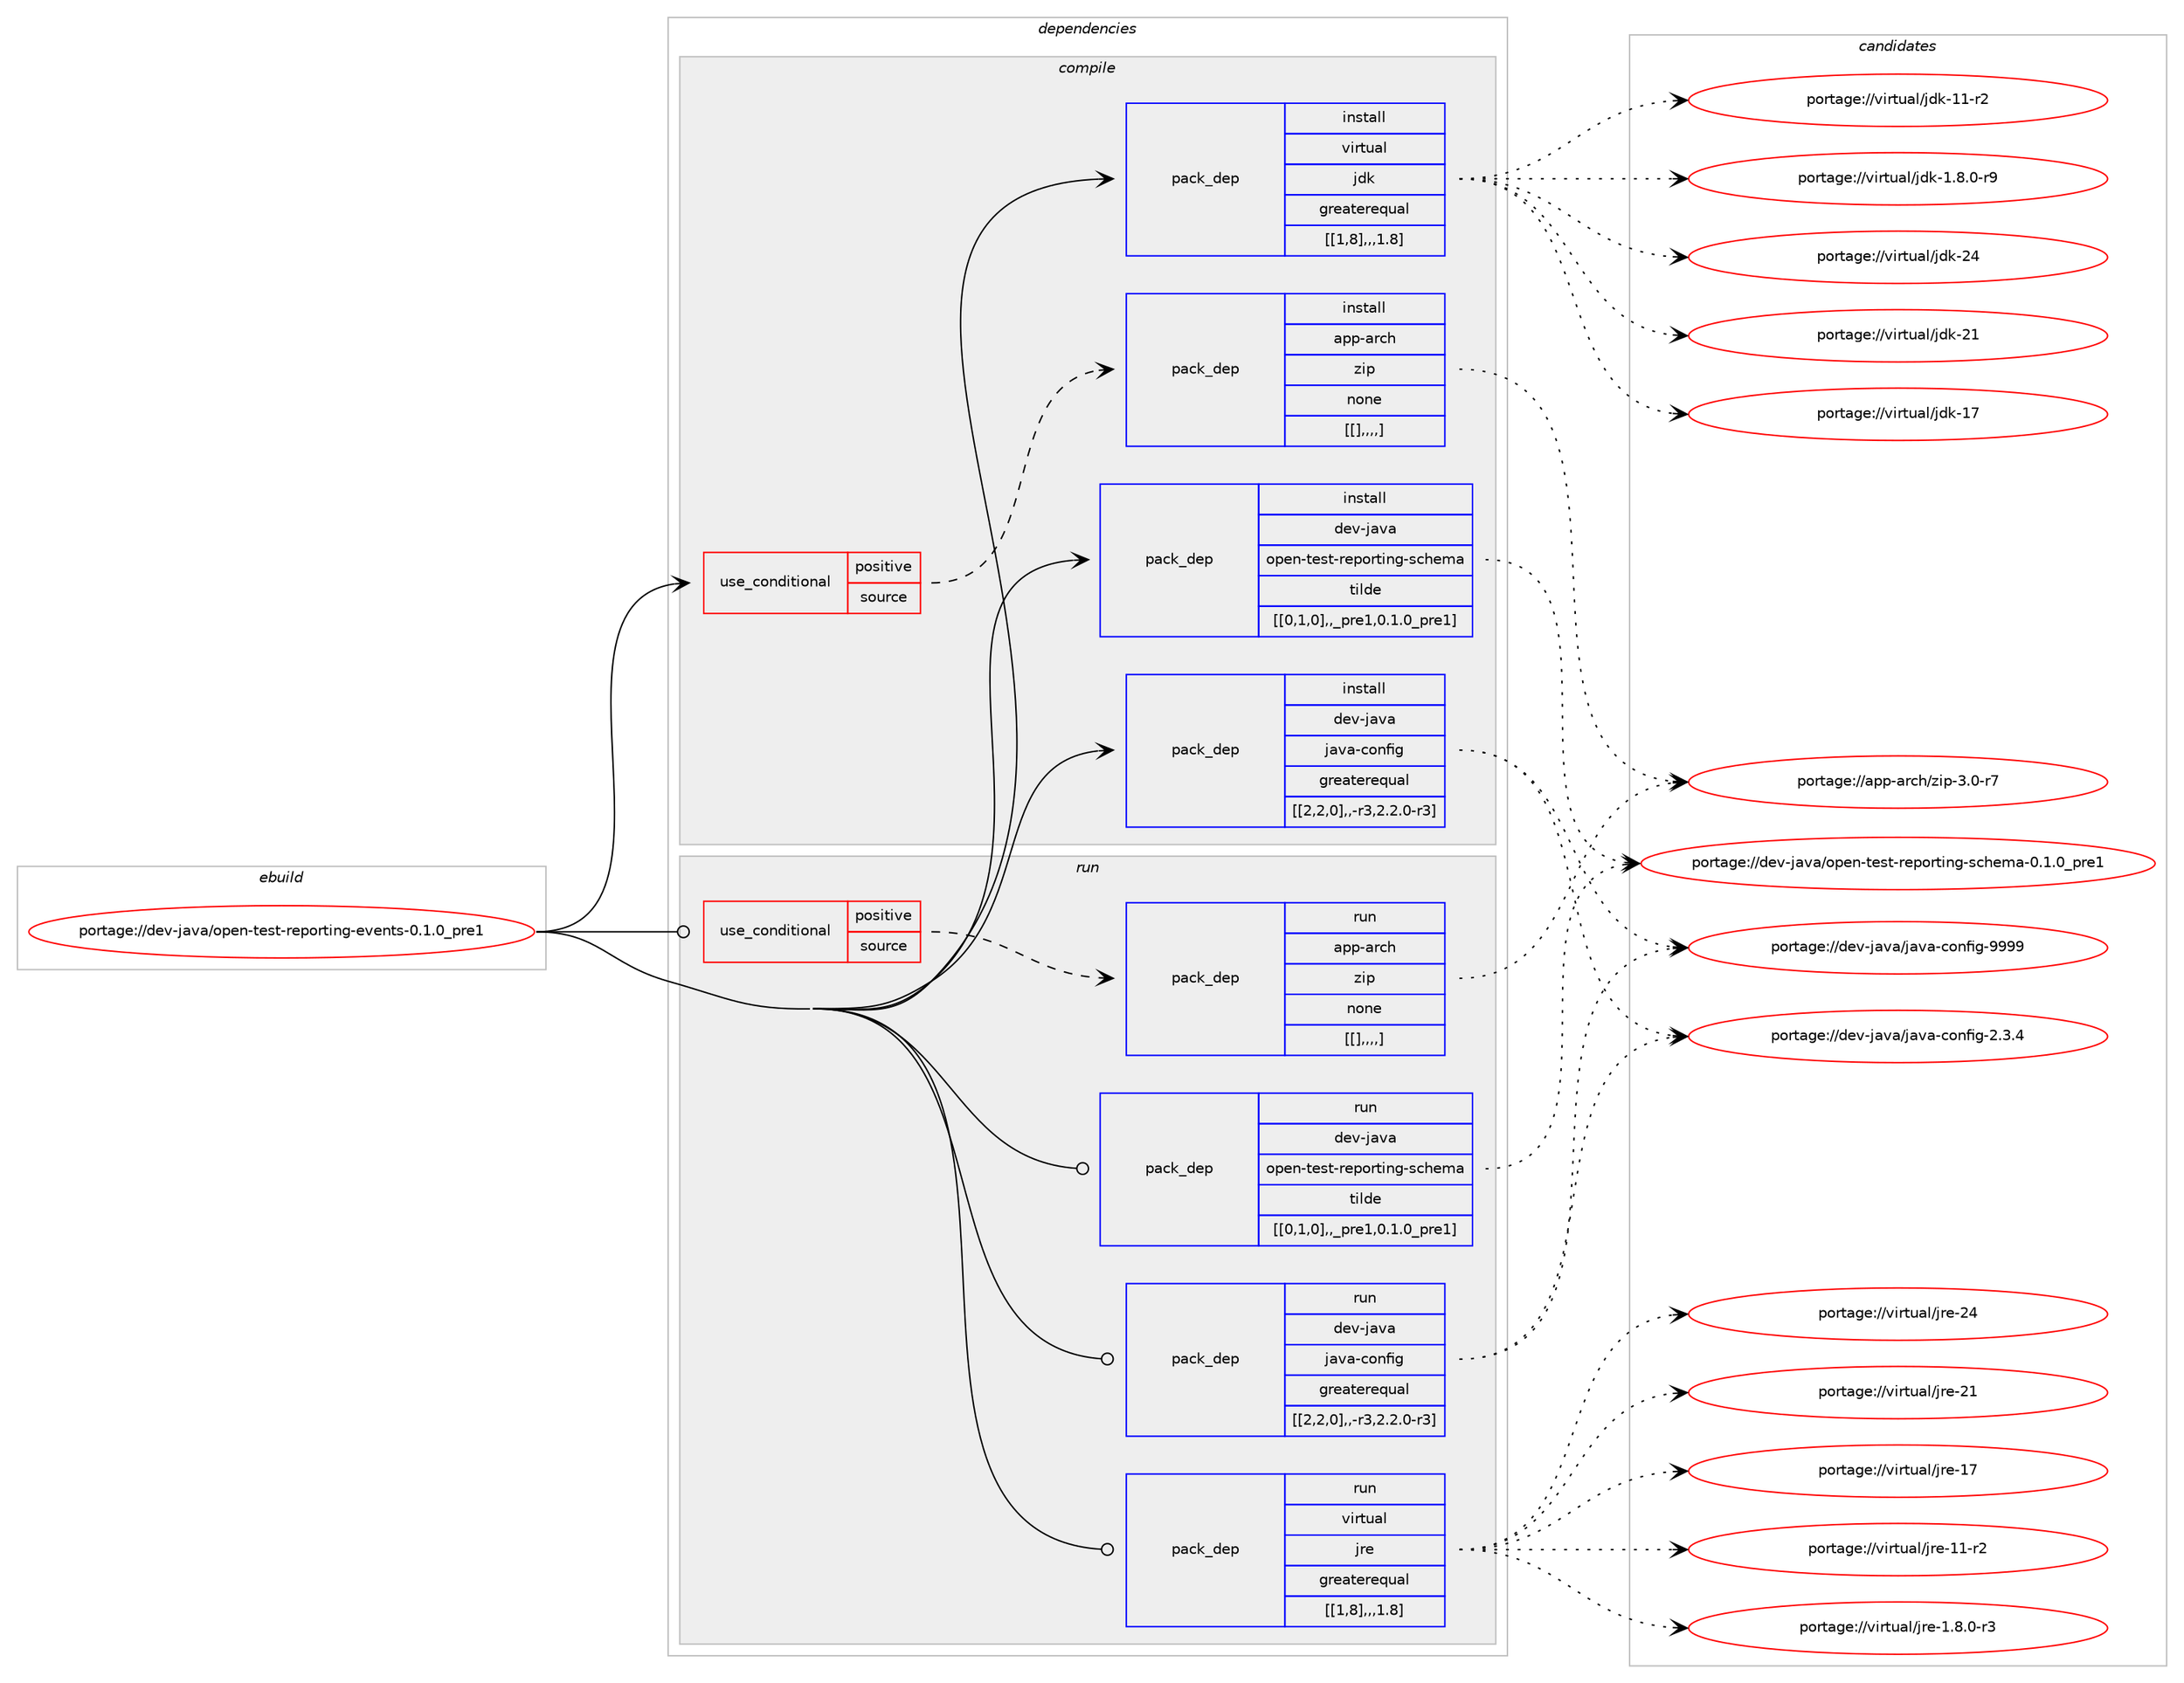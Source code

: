 digraph prolog {

# *************
# Graph options
# *************

newrank=true;
concentrate=true;
compound=true;
graph [rankdir=LR,fontname=Helvetica,fontsize=10,ranksep=1.5];#, ranksep=2.5, nodesep=0.2];
edge  [arrowhead=vee];
node  [fontname=Helvetica,fontsize=10];

# **********
# The ebuild
# **********

subgraph cluster_leftcol {
color=gray;
label=<<i>ebuild</i>>;
id [label="portage://dev-java/open-test-reporting-events-0.1.0_pre1", color=red, width=4, href="../dev-java/open-test-reporting-events-0.1.0_pre1.svg"];
}

# ****************
# The dependencies
# ****************

subgraph cluster_midcol {
color=gray;
label=<<i>dependencies</i>>;
subgraph cluster_compile {
fillcolor="#eeeeee";
style=filled;
label=<<i>compile</i>>;
subgraph cond22657 {
dependency96692 [label=<<TABLE BORDER="0" CELLBORDER="1" CELLSPACING="0" CELLPADDING="4"><TR><TD ROWSPAN="3" CELLPADDING="10">use_conditional</TD></TR><TR><TD>positive</TD></TR><TR><TD>source</TD></TR></TABLE>>, shape=none, color=red];
subgraph pack72982 {
dependency96693 [label=<<TABLE BORDER="0" CELLBORDER="1" CELLSPACING="0" CELLPADDING="4" WIDTH="220"><TR><TD ROWSPAN="6" CELLPADDING="30">pack_dep</TD></TR><TR><TD WIDTH="110">install</TD></TR><TR><TD>app-arch</TD></TR><TR><TD>zip</TD></TR><TR><TD>none</TD></TR><TR><TD>[[],,,,]</TD></TR></TABLE>>, shape=none, color=blue];
}
dependency96692:e -> dependency96693:w [weight=20,style="dashed",arrowhead="vee"];
}
id:e -> dependency96692:w [weight=20,style="solid",arrowhead="vee"];
subgraph pack72983 {
dependency96694 [label=<<TABLE BORDER="0" CELLBORDER="1" CELLSPACING="0" CELLPADDING="4" WIDTH="220"><TR><TD ROWSPAN="6" CELLPADDING="30">pack_dep</TD></TR><TR><TD WIDTH="110">install</TD></TR><TR><TD>dev-java</TD></TR><TR><TD>java-config</TD></TR><TR><TD>greaterequal</TD></TR><TR><TD>[[2,2,0],,-r3,2.2.0-r3]</TD></TR></TABLE>>, shape=none, color=blue];
}
id:e -> dependency96694:w [weight=20,style="solid",arrowhead="vee"];
subgraph pack72984 {
dependency96695 [label=<<TABLE BORDER="0" CELLBORDER="1" CELLSPACING="0" CELLPADDING="4" WIDTH="220"><TR><TD ROWSPAN="6" CELLPADDING="30">pack_dep</TD></TR><TR><TD WIDTH="110">install</TD></TR><TR><TD>dev-java</TD></TR><TR><TD>open-test-reporting-schema</TD></TR><TR><TD>tilde</TD></TR><TR><TD>[[0,1,0],,_pre1,0.1.0_pre1]</TD></TR></TABLE>>, shape=none, color=blue];
}
id:e -> dependency96695:w [weight=20,style="solid",arrowhead="vee"];
subgraph pack72985 {
dependency96696 [label=<<TABLE BORDER="0" CELLBORDER="1" CELLSPACING="0" CELLPADDING="4" WIDTH="220"><TR><TD ROWSPAN="6" CELLPADDING="30">pack_dep</TD></TR><TR><TD WIDTH="110">install</TD></TR><TR><TD>virtual</TD></TR><TR><TD>jdk</TD></TR><TR><TD>greaterequal</TD></TR><TR><TD>[[1,8],,,1.8]</TD></TR></TABLE>>, shape=none, color=blue];
}
id:e -> dependency96696:w [weight=20,style="solid",arrowhead="vee"];
}
subgraph cluster_compileandrun {
fillcolor="#eeeeee";
style=filled;
label=<<i>compile and run</i>>;
}
subgraph cluster_run {
fillcolor="#eeeeee";
style=filled;
label=<<i>run</i>>;
subgraph cond22658 {
dependency96697 [label=<<TABLE BORDER="0" CELLBORDER="1" CELLSPACING="0" CELLPADDING="4"><TR><TD ROWSPAN="3" CELLPADDING="10">use_conditional</TD></TR><TR><TD>positive</TD></TR><TR><TD>source</TD></TR></TABLE>>, shape=none, color=red];
subgraph pack72986 {
dependency96698 [label=<<TABLE BORDER="0" CELLBORDER="1" CELLSPACING="0" CELLPADDING="4" WIDTH="220"><TR><TD ROWSPAN="6" CELLPADDING="30">pack_dep</TD></TR><TR><TD WIDTH="110">run</TD></TR><TR><TD>app-arch</TD></TR><TR><TD>zip</TD></TR><TR><TD>none</TD></TR><TR><TD>[[],,,,]</TD></TR></TABLE>>, shape=none, color=blue];
}
dependency96697:e -> dependency96698:w [weight=20,style="dashed",arrowhead="vee"];
}
id:e -> dependency96697:w [weight=20,style="solid",arrowhead="odot"];
subgraph pack72987 {
dependency96699 [label=<<TABLE BORDER="0" CELLBORDER="1" CELLSPACING="0" CELLPADDING="4" WIDTH="220"><TR><TD ROWSPAN="6" CELLPADDING="30">pack_dep</TD></TR><TR><TD WIDTH="110">run</TD></TR><TR><TD>dev-java</TD></TR><TR><TD>java-config</TD></TR><TR><TD>greaterequal</TD></TR><TR><TD>[[2,2,0],,-r3,2.2.0-r3]</TD></TR></TABLE>>, shape=none, color=blue];
}
id:e -> dependency96699:w [weight=20,style="solid",arrowhead="odot"];
subgraph pack72988 {
dependency96700 [label=<<TABLE BORDER="0" CELLBORDER="1" CELLSPACING="0" CELLPADDING="4" WIDTH="220"><TR><TD ROWSPAN="6" CELLPADDING="30">pack_dep</TD></TR><TR><TD WIDTH="110">run</TD></TR><TR><TD>dev-java</TD></TR><TR><TD>open-test-reporting-schema</TD></TR><TR><TD>tilde</TD></TR><TR><TD>[[0,1,0],,_pre1,0.1.0_pre1]</TD></TR></TABLE>>, shape=none, color=blue];
}
id:e -> dependency96700:w [weight=20,style="solid",arrowhead="odot"];
subgraph pack72989 {
dependency96701 [label=<<TABLE BORDER="0" CELLBORDER="1" CELLSPACING="0" CELLPADDING="4" WIDTH="220"><TR><TD ROWSPAN="6" CELLPADDING="30">pack_dep</TD></TR><TR><TD WIDTH="110">run</TD></TR><TR><TD>virtual</TD></TR><TR><TD>jre</TD></TR><TR><TD>greaterequal</TD></TR><TR><TD>[[1,8],,,1.8]</TD></TR></TABLE>>, shape=none, color=blue];
}
id:e -> dependency96701:w [weight=20,style="solid",arrowhead="odot"];
}
}

# **************
# The candidates
# **************

subgraph cluster_choices {
rank=same;
color=gray;
label=<<i>candidates</i>>;

subgraph choice72982 {
color=black;
nodesep=1;
choice9711211245971149910447122105112455146484511455 [label="portage://app-arch/zip-3.0-r7", color=red, width=4,href="../app-arch/zip-3.0-r7.svg"];
dependency96693:e -> choice9711211245971149910447122105112455146484511455:w [style=dotted,weight="100"];
}
subgraph choice72983 {
color=black;
nodesep=1;
choice10010111845106971189747106971189745991111101021051034557575757 [label="portage://dev-java/java-config-9999", color=red, width=4,href="../dev-java/java-config-9999.svg"];
choice1001011184510697118974710697118974599111110102105103455046514652 [label="portage://dev-java/java-config-2.3.4", color=red, width=4,href="../dev-java/java-config-2.3.4.svg"];
dependency96694:e -> choice10010111845106971189747106971189745991111101021051034557575757:w [style=dotted,weight="100"];
dependency96694:e -> choice1001011184510697118974710697118974599111110102105103455046514652:w [style=dotted,weight="100"];
}
subgraph choice72984 {
color=black;
nodesep=1;
choice1001011184510697118974711111210111045116101115116451141011121111141161051101034511599104101109974548464946489511211410149 [label="portage://dev-java/open-test-reporting-schema-0.1.0_pre1", color=red, width=4,href="../dev-java/open-test-reporting-schema-0.1.0_pre1.svg"];
dependency96695:e -> choice1001011184510697118974711111210111045116101115116451141011121111141161051101034511599104101109974548464946489511211410149:w [style=dotted,weight="100"];
}
subgraph choice72985 {
color=black;
nodesep=1;
choice1181051141161179710847106100107455052 [label="portage://virtual/jdk-24", color=red, width=4,href="../virtual/jdk-24.svg"];
choice1181051141161179710847106100107455049 [label="portage://virtual/jdk-21", color=red, width=4,href="../virtual/jdk-21.svg"];
choice1181051141161179710847106100107454955 [label="portage://virtual/jdk-17", color=red, width=4,href="../virtual/jdk-17.svg"];
choice11810511411611797108471061001074549494511450 [label="portage://virtual/jdk-11-r2", color=red, width=4,href="../virtual/jdk-11-r2.svg"];
choice11810511411611797108471061001074549465646484511457 [label="portage://virtual/jdk-1.8.0-r9", color=red, width=4,href="../virtual/jdk-1.8.0-r9.svg"];
dependency96696:e -> choice1181051141161179710847106100107455052:w [style=dotted,weight="100"];
dependency96696:e -> choice1181051141161179710847106100107455049:w [style=dotted,weight="100"];
dependency96696:e -> choice1181051141161179710847106100107454955:w [style=dotted,weight="100"];
dependency96696:e -> choice11810511411611797108471061001074549494511450:w [style=dotted,weight="100"];
dependency96696:e -> choice11810511411611797108471061001074549465646484511457:w [style=dotted,weight="100"];
}
subgraph choice72986 {
color=black;
nodesep=1;
choice9711211245971149910447122105112455146484511455 [label="portage://app-arch/zip-3.0-r7", color=red, width=4,href="../app-arch/zip-3.0-r7.svg"];
dependency96698:e -> choice9711211245971149910447122105112455146484511455:w [style=dotted,weight="100"];
}
subgraph choice72987 {
color=black;
nodesep=1;
choice10010111845106971189747106971189745991111101021051034557575757 [label="portage://dev-java/java-config-9999", color=red, width=4,href="../dev-java/java-config-9999.svg"];
choice1001011184510697118974710697118974599111110102105103455046514652 [label="portage://dev-java/java-config-2.3.4", color=red, width=4,href="../dev-java/java-config-2.3.4.svg"];
dependency96699:e -> choice10010111845106971189747106971189745991111101021051034557575757:w [style=dotted,weight="100"];
dependency96699:e -> choice1001011184510697118974710697118974599111110102105103455046514652:w [style=dotted,weight="100"];
}
subgraph choice72988 {
color=black;
nodesep=1;
choice1001011184510697118974711111210111045116101115116451141011121111141161051101034511599104101109974548464946489511211410149 [label="portage://dev-java/open-test-reporting-schema-0.1.0_pre1", color=red, width=4,href="../dev-java/open-test-reporting-schema-0.1.0_pre1.svg"];
dependency96700:e -> choice1001011184510697118974711111210111045116101115116451141011121111141161051101034511599104101109974548464946489511211410149:w [style=dotted,weight="100"];
}
subgraph choice72989 {
color=black;
nodesep=1;
choice1181051141161179710847106114101455052 [label="portage://virtual/jre-24", color=red, width=4,href="../virtual/jre-24.svg"];
choice1181051141161179710847106114101455049 [label="portage://virtual/jre-21", color=red, width=4,href="../virtual/jre-21.svg"];
choice1181051141161179710847106114101454955 [label="portage://virtual/jre-17", color=red, width=4,href="../virtual/jre-17.svg"];
choice11810511411611797108471061141014549494511450 [label="portage://virtual/jre-11-r2", color=red, width=4,href="../virtual/jre-11-r2.svg"];
choice11810511411611797108471061141014549465646484511451 [label="portage://virtual/jre-1.8.0-r3", color=red, width=4,href="../virtual/jre-1.8.0-r3.svg"];
dependency96701:e -> choice1181051141161179710847106114101455052:w [style=dotted,weight="100"];
dependency96701:e -> choice1181051141161179710847106114101455049:w [style=dotted,weight="100"];
dependency96701:e -> choice1181051141161179710847106114101454955:w [style=dotted,weight="100"];
dependency96701:e -> choice11810511411611797108471061141014549494511450:w [style=dotted,weight="100"];
dependency96701:e -> choice11810511411611797108471061141014549465646484511451:w [style=dotted,weight="100"];
}
}

}

